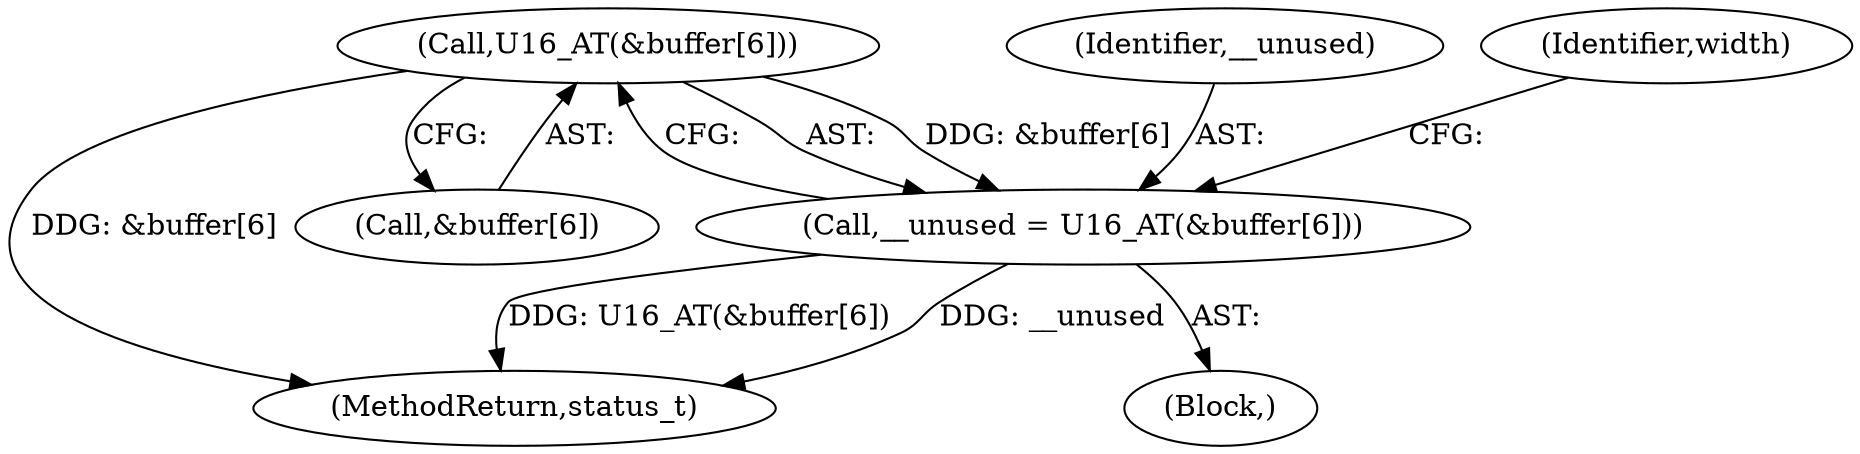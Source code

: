 digraph "0_Android_f81038006b4c59a5a148dcad887371206033c28f_2@array" {
"1001745" [label="(Call,U16_AT(&buffer[6]))"];
"1001743" [label="(Call,__unused = U16_AT(&buffer[6]))"];
"1001745" [label="(Call,U16_AT(&buffer[6]))"];
"1001744" [label="(Identifier,__unused)"];
"1001743" [label="(Call,__unused = U16_AT(&buffer[6]))"];
"1003289" [label="(MethodReturn,status_t)"];
"1001713" [label="(Block,)"];
"1001752" [label="(Identifier,width)"];
"1001746" [label="(Call,&buffer[6])"];
"1001745" -> "1001743"  [label="AST: "];
"1001745" -> "1001746"  [label="CFG: "];
"1001746" -> "1001745"  [label="AST: "];
"1001743" -> "1001745"  [label="CFG: "];
"1001745" -> "1003289"  [label="DDG: &buffer[6]"];
"1001745" -> "1001743"  [label="DDG: &buffer[6]"];
"1001743" -> "1001713"  [label="AST: "];
"1001744" -> "1001743"  [label="AST: "];
"1001752" -> "1001743"  [label="CFG: "];
"1001743" -> "1003289"  [label="DDG: __unused"];
"1001743" -> "1003289"  [label="DDG: U16_AT(&buffer[6])"];
}
